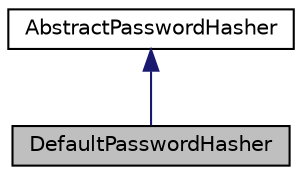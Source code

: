 digraph "DefaultPasswordHasher"
{
  edge [fontname="Helvetica",fontsize="10",labelfontname="Helvetica",labelfontsize="10"];
  node [fontname="Helvetica",fontsize="10",shape=record];
  Node1 [label="DefaultPasswordHasher",height=0.2,width=0.4,color="black", fillcolor="grey75", style="filled", fontcolor="black"];
  Node2 -> Node1 [dir="back",color="midnightblue",fontsize="10",style="solid",fontname="Helvetica"];
  Node2 [label="AbstractPasswordHasher",height=0.2,width=0.4,color="black", fillcolor="white", style="filled",URL="$class_cake_1_1_auth_1_1_abstract_password_hasher.html"];
}
